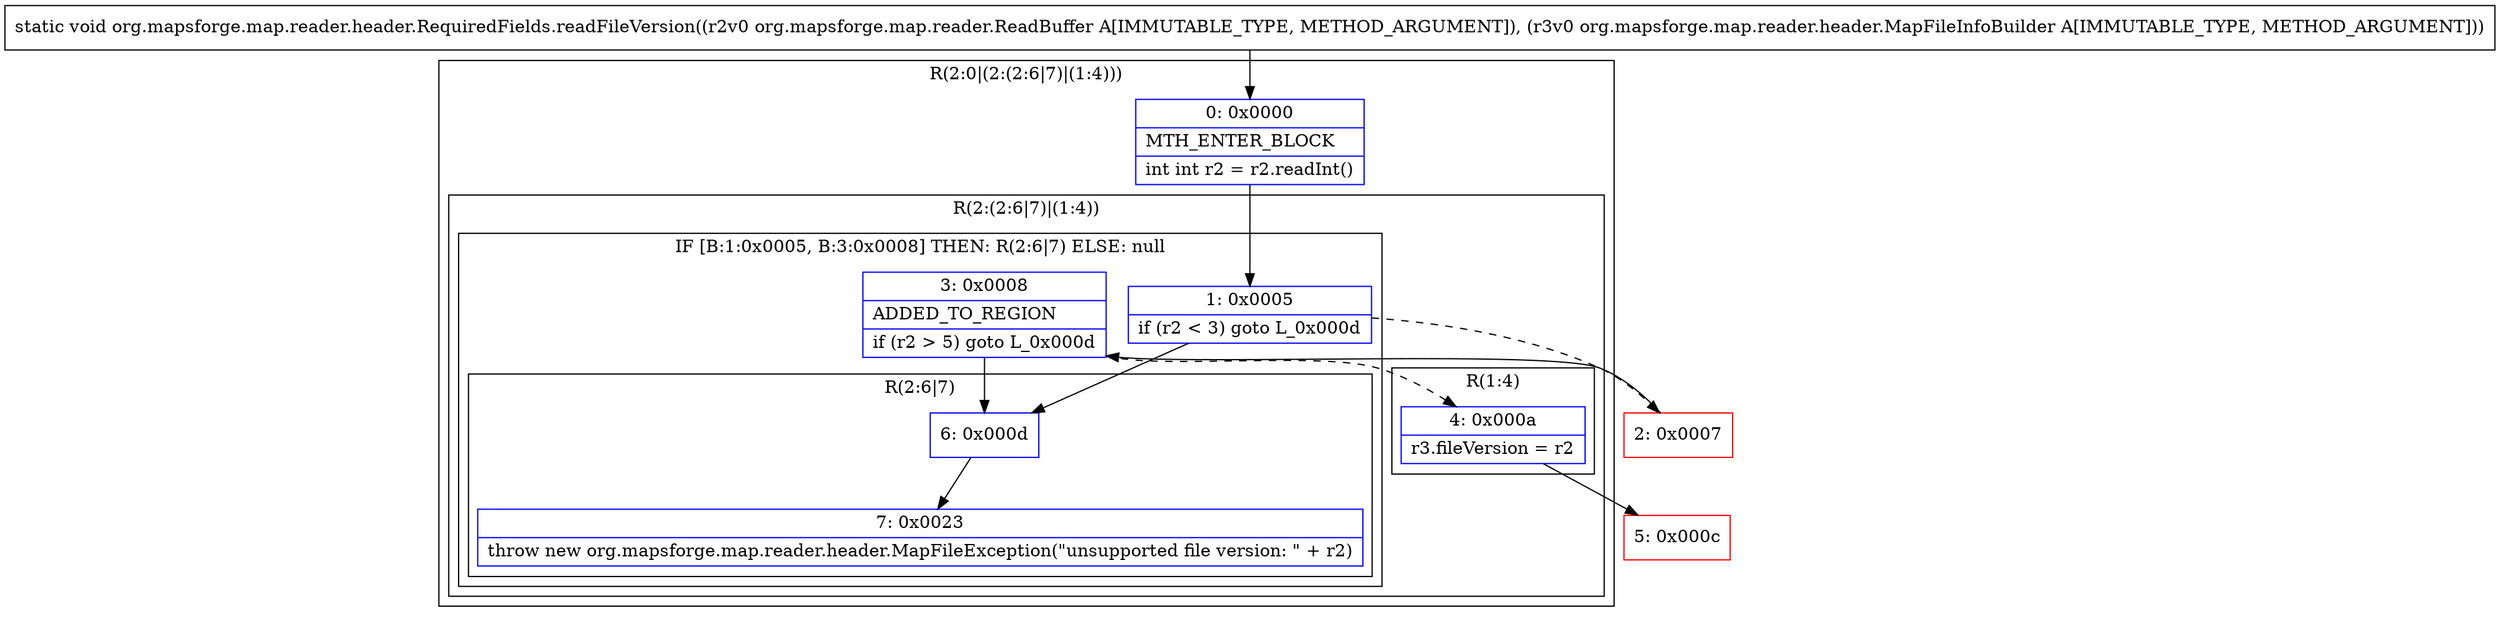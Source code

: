 digraph "CFG fororg.mapsforge.map.reader.header.RequiredFields.readFileVersion(Lorg\/mapsforge\/map\/reader\/ReadBuffer;Lorg\/mapsforge\/map\/reader\/header\/MapFileInfoBuilder;)V" {
subgraph cluster_Region_585317189 {
label = "R(2:0|(2:(2:6|7)|(1:4)))";
node [shape=record,color=blue];
Node_0 [shape=record,label="{0\:\ 0x0000|MTH_ENTER_BLOCK\l|int int r2 = r2.readInt()\l}"];
subgraph cluster_Region_1030254493 {
label = "R(2:(2:6|7)|(1:4))";
node [shape=record,color=blue];
subgraph cluster_IfRegion_1718686166 {
label = "IF [B:1:0x0005, B:3:0x0008] THEN: R(2:6|7) ELSE: null";
node [shape=record,color=blue];
Node_1 [shape=record,label="{1\:\ 0x0005|if (r2 \< 3) goto L_0x000d\l}"];
Node_3 [shape=record,label="{3\:\ 0x0008|ADDED_TO_REGION\l|if (r2 \> 5) goto L_0x000d\l}"];
subgraph cluster_Region_419615430 {
label = "R(2:6|7)";
node [shape=record,color=blue];
Node_6 [shape=record,label="{6\:\ 0x000d}"];
Node_7 [shape=record,label="{7\:\ 0x0023|throw new org.mapsforge.map.reader.header.MapFileException(\"unsupported file version: \" + r2)\l}"];
}
}
subgraph cluster_Region_1206422787 {
label = "R(1:4)";
node [shape=record,color=blue];
Node_4 [shape=record,label="{4\:\ 0x000a|r3.fileVersion = r2\l}"];
}
}
}
Node_2 [shape=record,color=red,label="{2\:\ 0x0007}"];
Node_5 [shape=record,color=red,label="{5\:\ 0x000c}"];
MethodNode[shape=record,label="{static void org.mapsforge.map.reader.header.RequiredFields.readFileVersion((r2v0 org.mapsforge.map.reader.ReadBuffer A[IMMUTABLE_TYPE, METHOD_ARGUMENT]), (r3v0 org.mapsforge.map.reader.header.MapFileInfoBuilder A[IMMUTABLE_TYPE, METHOD_ARGUMENT])) }"];
MethodNode -> Node_0;
Node_0 -> Node_1;
Node_1 -> Node_2[style=dashed];
Node_1 -> Node_6;
Node_3 -> Node_4[style=dashed];
Node_3 -> Node_6;
Node_6 -> Node_7;
Node_4 -> Node_5;
Node_2 -> Node_3;
}

